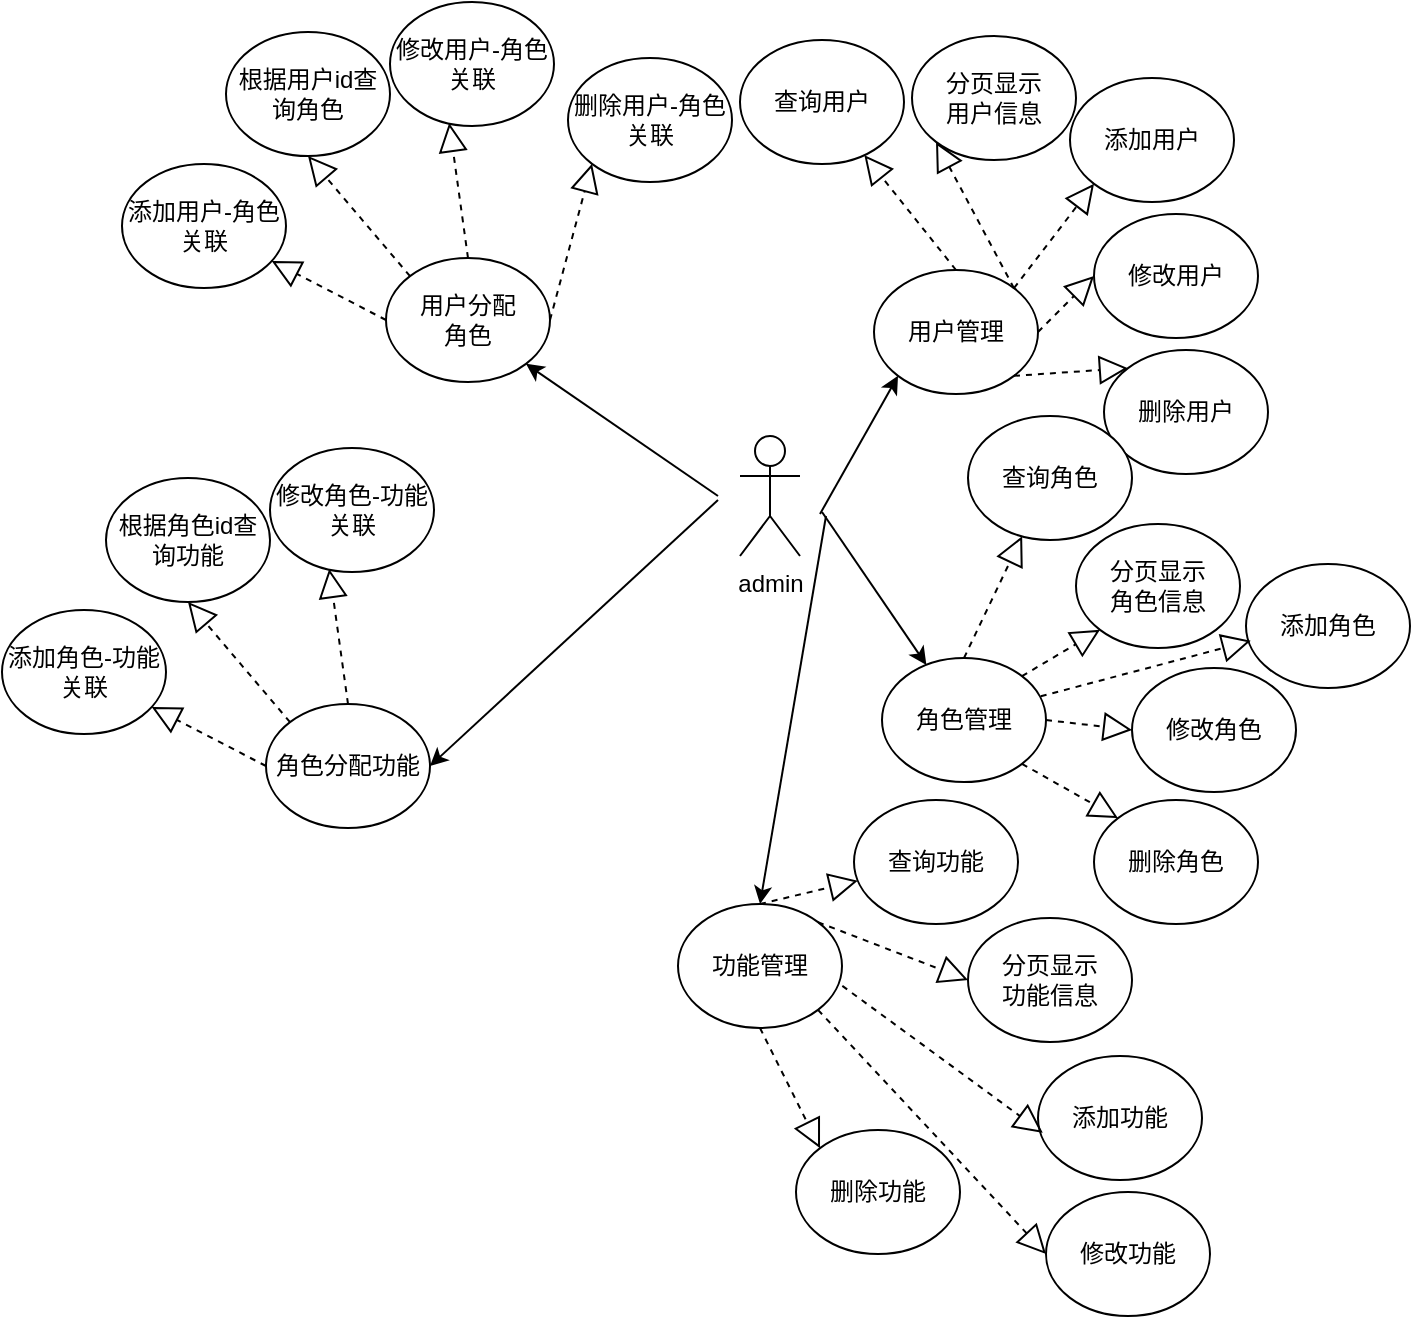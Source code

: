 <mxfile version="20.5.3" type="github">
  <diagram id="Or_mt1vvogf8F-5gZIKu" name="第 1 页">
    <mxGraphModel dx="1221" dy="706" grid="0" gridSize="10" guides="1" tooltips="1" connect="1" arrows="1" fold="1" page="1" pageScale="1" pageWidth="827" pageHeight="1169" math="0" shadow="0">
      <root>
        <mxCell id="0" />
        <mxCell id="1" parent="0" />
        <mxCell id="Cli_BWxOV95V0PnrJG-8-1" value="admin" style="shape=umlActor;verticalLabelPosition=bottom;verticalAlign=top;html=1;outlineConnect=0;" vertex="1" parent="1">
          <mxGeometry x="398" y="260" width="30" height="60" as="geometry" />
        </mxCell>
        <mxCell id="Cli_BWxOV95V0PnrJG-8-2" value="" style="endArrow=classic;html=1;rounded=0;entryX=0;entryY=1;entryDx=0;entryDy=0;" edge="1" parent="1" target="Cli_BWxOV95V0PnrJG-8-3">
          <mxGeometry width="50" height="50" relative="1" as="geometry">
            <mxPoint x="438" y="299" as="sourcePoint" />
            <mxPoint x="478" y="272" as="targetPoint" />
          </mxGeometry>
        </mxCell>
        <mxCell id="Cli_BWxOV95V0PnrJG-8-3" value="用户管理" style="ellipse;whiteSpace=wrap;html=1;" vertex="1" parent="1">
          <mxGeometry x="465" y="177" width="82" height="62" as="geometry" />
        </mxCell>
        <mxCell id="Cli_BWxOV95V0PnrJG-8-5" value="" style="endArrow=block;dashed=1;endFill=0;endSize=12;html=1;rounded=0;exitX=1;exitY=0;exitDx=0;exitDy=0;entryX=0;entryY=1;entryDx=0;entryDy=0;" edge="1" parent="1" source="Cli_BWxOV95V0PnrJG-8-3" target="Cli_BWxOV95V0PnrJG-8-7">
          <mxGeometry width="160" relative="1" as="geometry">
            <mxPoint x="558" y="199" as="sourcePoint" />
            <mxPoint x="577" y="152" as="targetPoint" />
          </mxGeometry>
        </mxCell>
        <mxCell id="Cli_BWxOV95V0PnrJG-8-7" value="分页显示&lt;br&gt;用户信息" style="ellipse;whiteSpace=wrap;html=1;" vertex="1" parent="1">
          <mxGeometry x="484" y="60" width="82" height="62" as="geometry" />
        </mxCell>
        <mxCell id="Cli_BWxOV95V0PnrJG-8-8" value="添加用户" style="ellipse;whiteSpace=wrap;html=1;" vertex="1" parent="1">
          <mxGeometry x="563" y="81" width="82" height="62" as="geometry" />
        </mxCell>
        <mxCell id="Cli_BWxOV95V0PnrJG-8-9" value="" style="endArrow=block;dashed=1;endFill=0;endSize=12;html=1;rounded=0;entryX=0;entryY=1;entryDx=0;entryDy=0;exitX=1;exitY=0;exitDx=0;exitDy=0;" edge="1" parent="1" source="Cli_BWxOV95V0PnrJG-8-3" target="Cli_BWxOV95V0PnrJG-8-8">
          <mxGeometry width="160" relative="1" as="geometry">
            <mxPoint x="541" y="213" as="sourcePoint" />
            <mxPoint x="578.009" y="149.92" as="targetPoint" />
          </mxGeometry>
        </mxCell>
        <mxCell id="Cli_BWxOV95V0PnrJG-8-10" value="" style="endArrow=block;dashed=1;endFill=0;endSize=12;html=1;rounded=0;exitX=1;exitY=0.5;exitDx=0;exitDy=0;entryX=0;entryY=0.5;entryDx=0;entryDy=0;" edge="1" parent="1" source="Cli_BWxOV95V0PnrJG-8-3" target="Cli_BWxOV95V0PnrJG-8-16">
          <mxGeometry width="160" relative="1" as="geometry">
            <mxPoint x="550.991" y="223.08" as="sourcePoint" />
            <mxPoint x="598" y="237" as="targetPoint" />
          </mxGeometry>
        </mxCell>
        <mxCell id="Cli_BWxOV95V0PnrJG-8-14" value="" style="endArrow=block;dashed=1;endFill=0;endSize=12;html=1;rounded=0;exitX=1;exitY=1;exitDx=0;exitDy=0;entryX=0;entryY=0;entryDx=0;entryDy=0;" edge="1" parent="1" source="Cli_BWxOV95V0PnrJG-8-3" target="Cli_BWxOV95V0PnrJG-8-17">
          <mxGeometry width="160" relative="1" as="geometry">
            <mxPoint x="909.001" y="131.16" as="sourcePoint" />
            <mxPoint x="946.019" y="68.0" as="targetPoint" />
          </mxGeometry>
        </mxCell>
        <mxCell id="Cli_BWxOV95V0PnrJG-8-15" value="" style="endArrow=block;dashed=1;endFill=0;endSize=12;html=1;rounded=0;exitX=0.5;exitY=0;exitDx=0;exitDy=0;" edge="1" parent="1" source="Cli_BWxOV95V0PnrJG-8-3" target="Cli_BWxOV95V0PnrJG-8-18">
          <mxGeometry width="160" relative="1" as="geometry">
            <mxPoint x="931.001" y="109.16" as="sourcePoint" />
            <mxPoint x="493" y="158" as="targetPoint" />
          </mxGeometry>
        </mxCell>
        <mxCell id="Cli_BWxOV95V0PnrJG-8-16" value="修改用户" style="ellipse;whiteSpace=wrap;html=1;" vertex="1" parent="1">
          <mxGeometry x="575" y="149" width="82" height="62" as="geometry" />
        </mxCell>
        <mxCell id="Cli_BWxOV95V0PnrJG-8-17" value="删除用户" style="ellipse;whiteSpace=wrap;html=1;" vertex="1" parent="1">
          <mxGeometry x="580" y="217" width="82" height="62" as="geometry" />
        </mxCell>
        <mxCell id="Cli_BWxOV95V0PnrJG-8-18" value="查询用户" style="ellipse;whiteSpace=wrap;html=1;" vertex="1" parent="1">
          <mxGeometry x="398" y="62" width="82" height="62" as="geometry" />
        </mxCell>
        <mxCell id="Cli_BWxOV95V0PnrJG-8-30" value="" style="endArrow=classic;html=1;rounded=0;" edge="1" parent="1" target="Cli_BWxOV95V0PnrJG-8-31">
          <mxGeometry width="50" height="50" relative="1" as="geometry">
            <mxPoint x="439" y="298" as="sourcePoint" />
            <mxPoint x="464" y="315" as="targetPoint" />
          </mxGeometry>
        </mxCell>
        <mxCell id="Cli_BWxOV95V0PnrJG-8-31" value="角色管理" style="ellipse;whiteSpace=wrap;html=1;" vertex="1" parent="1">
          <mxGeometry x="469" y="371" width="82" height="62" as="geometry" />
        </mxCell>
        <mxCell id="Cli_BWxOV95V0PnrJG-8-32" value="" style="endArrow=block;dashed=1;endFill=0;endSize=12;html=1;rounded=0;exitX=1;exitY=0;exitDx=0;exitDy=0;entryX=0;entryY=1;entryDx=0;entryDy=0;" edge="1" parent="1" source="Cli_BWxOV95V0PnrJG-8-31" target="Cli_BWxOV95V0PnrJG-8-33">
          <mxGeometry width="160" relative="1" as="geometry">
            <mxPoint x="857" y="362" as="sourcePoint" />
            <mxPoint x="876" y="315" as="targetPoint" />
          </mxGeometry>
        </mxCell>
        <mxCell id="Cli_BWxOV95V0PnrJG-8-33" value="分页显示&lt;br&gt;角色信息" style="ellipse;whiteSpace=wrap;html=1;" vertex="1" parent="1">
          <mxGeometry x="566" y="304" width="82" height="62" as="geometry" />
        </mxCell>
        <mxCell id="Cli_BWxOV95V0PnrJG-8-34" value="添加角色" style="ellipse;whiteSpace=wrap;html=1;" vertex="1" parent="1">
          <mxGeometry x="651" y="324" width="82" height="62" as="geometry" />
        </mxCell>
        <mxCell id="Cli_BWxOV95V0PnrJG-8-35" value="" style="endArrow=block;dashed=1;endFill=0;endSize=12;html=1;rounded=0;entryX=0.029;entryY=0.619;entryDx=0;entryDy=0;entryPerimeter=0;exitX=0.968;exitY=0.309;exitDx=0;exitDy=0;exitPerimeter=0;" edge="1" parent="1" target="Cli_BWxOV95V0PnrJG-8-34" source="Cli_BWxOV95V0PnrJG-8-31">
          <mxGeometry width="160" relative="1" as="geometry">
            <mxPoint x="840" y="376" as="sourcePoint" />
            <mxPoint x="877.009" y="312.92" as="targetPoint" />
          </mxGeometry>
        </mxCell>
        <mxCell id="Cli_BWxOV95V0PnrJG-8-36" value="" style="endArrow=block;dashed=1;endFill=0;endSize=12;html=1;rounded=0;exitX=1;exitY=0.5;exitDx=0;exitDy=0;entryX=0;entryY=0.5;entryDx=0;entryDy=0;" edge="1" parent="1" source="Cli_BWxOV95V0PnrJG-8-31" target="Cli_BWxOV95V0PnrJG-8-39">
          <mxGeometry width="160" relative="1" as="geometry">
            <mxPoint x="849.991" y="386.08" as="sourcePoint" />
            <mxPoint x="897" y="400" as="targetPoint" />
          </mxGeometry>
        </mxCell>
        <mxCell id="Cli_BWxOV95V0PnrJG-8-37" value="" style="endArrow=block;dashed=1;endFill=0;endSize=12;html=1;rounded=0;exitX=1;exitY=1;exitDx=0;exitDy=0;entryX=0;entryY=0;entryDx=0;entryDy=0;" edge="1" parent="1" source="Cli_BWxOV95V0PnrJG-8-31" target="Cli_BWxOV95V0PnrJG-8-40">
          <mxGeometry width="160" relative="1" as="geometry">
            <mxPoint x="1208.001" y="294.16" as="sourcePoint" />
            <mxPoint x="1245.019" y="231.0" as="targetPoint" />
          </mxGeometry>
        </mxCell>
        <mxCell id="Cli_BWxOV95V0PnrJG-8-38" value="" style="endArrow=block;dashed=1;endFill=0;endSize=12;html=1;rounded=0;exitX=0.5;exitY=0;exitDx=0;exitDy=0;" edge="1" parent="1" source="Cli_BWxOV95V0PnrJG-8-31" target="Cli_BWxOV95V0PnrJG-8-41">
          <mxGeometry width="160" relative="1" as="geometry">
            <mxPoint x="1230.001" y="272.16" as="sourcePoint" />
            <mxPoint x="792" y="321" as="targetPoint" />
          </mxGeometry>
        </mxCell>
        <mxCell id="Cli_BWxOV95V0PnrJG-8-39" value="修改角色" style="ellipse;whiteSpace=wrap;html=1;" vertex="1" parent="1">
          <mxGeometry x="594" y="376" width="82" height="62" as="geometry" />
        </mxCell>
        <mxCell id="Cli_BWxOV95V0PnrJG-8-40" value="删除角色" style="ellipse;whiteSpace=wrap;html=1;" vertex="1" parent="1">
          <mxGeometry x="575" y="442" width="82" height="62" as="geometry" />
        </mxCell>
        <mxCell id="Cli_BWxOV95V0PnrJG-8-41" value="查询角色" style="ellipse;whiteSpace=wrap;html=1;" vertex="1" parent="1">
          <mxGeometry x="512" y="250" width="82" height="62" as="geometry" />
        </mxCell>
        <mxCell id="Cli_BWxOV95V0PnrJG-8-43" value="" style="endArrow=classic;html=1;rounded=0;entryX=0.5;entryY=0;entryDx=0;entryDy=0;" edge="1" parent="1" target="Cli_BWxOV95V0PnrJG-8-49">
          <mxGeometry width="50" height="50" relative="1" as="geometry">
            <mxPoint x="441" y="300" as="sourcePoint" />
            <mxPoint x="451" y="512" as="targetPoint" />
          </mxGeometry>
        </mxCell>
        <mxCell id="Cli_BWxOV95V0PnrJG-8-49" value="功能管理" style="ellipse;whiteSpace=wrap;html=1;" vertex="1" parent="1">
          <mxGeometry x="367" y="494" width="82" height="62" as="geometry" />
        </mxCell>
        <mxCell id="Cli_BWxOV95V0PnrJG-8-50" value="" style="endArrow=block;dashed=1;endFill=0;endSize=12;html=1;rounded=0;exitX=1;exitY=0;exitDx=0;exitDy=0;entryX=0;entryY=0.5;entryDx=0;entryDy=0;" edge="1" parent="1" source="Cli_BWxOV95V0PnrJG-8-49" target="Cli_BWxOV95V0PnrJG-8-51">
          <mxGeometry width="160" relative="1" as="geometry">
            <mxPoint x="844" y="620" as="sourcePoint" />
            <mxPoint x="863" y="573" as="targetPoint" />
          </mxGeometry>
        </mxCell>
        <mxCell id="Cli_BWxOV95V0PnrJG-8-51" value="分页显示&lt;br&gt;功能信息" style="ellipse;whiteSpace=wrap;html=1;" vertex="1" parent="1">
          <mxGeometry x="512" y="501" width="82" height="62" as="geometry" />
        </mxCell>
        <mxCell id="Cli_BWxOV95V0PnrJG-8-52" value="添加功能" style="ellipse;whiteSpace=wrap;html=1;" vertex="1" parent="1">
          <mxGeometry x="547" y="570" width="82" height="62" as="geometry" />
        </mxCell>
        <mxCell id="Cli_BWxOV95V0PnrJG-8-53" value="" style="endArrow=block;dashed=1;endFill=0;endSize=12;html=1;rounded=0;entryX=0.029;entryY=0.619;entryDx=0;entryDy=0;entryPerimeter=0;exitX=1.002;exitY=0.66;exitDx=0;exitDy=0;exitPerimeter=0;" edge="1" parent="1" source="Cli_BWxOV95V0PnrJG-8-49" target="Cli_BWxOV95V0PnrJG-8-52">
          <mxGeometry width="160" relative="1" as="geometry">
            <mxPoint x="827" y="634" as="sourcePoint" />
            <mxPoint x="864.009" y="570.92" as="targetPoint" />
          </mxGeometry>
        </mxCell>
        <mxCell id="Cli_BWxOV95V0PnrJG-8-54" value="" style="endArrow=block;dashed=1;endFill=0;endSize=12;html=1;rounded=0;exitX=1;exitY=1;exitDx=0;exitDy=0;entryX=0;entryY=0.5;entryDx=0;entryDy=0;" edge="1" parent="1" source="Cli_BWxOV95V0PnrJG-8-49" target="Cli_BWxOV95V0PnrJG-8-57">
          <mxGeometry width="160" relative="1" as="geometry">
            <mxPoint x="836.991" y="644.08" as="sourcePoint" />
            <mxPoint x="884" y="658" as="targetPoint" />
          </mxGeometry>
        </mxCell>
        <mxCell id="Cli_BWxOV95V0PnrJG-8-55" value="" style="endArrow=block;dashed=1;endFill=0;endSize=12;html=1;rounded=0;exitX=0.5;exitY=1;exitDx=0;exitDy=0;entryX=0;entryY=0;entryDx=0;entryDy=0;" edge="1" parent="1" source="Cli_BWxOV95V0PnrJG-8-49" target="Cli_BWxOV95V0PnrJG-8-58">
          <mxGeometry width="160" relative="1" as="geometry">
            <mxPoint x="1195.001" y="552.16" as="sourcePoint" />
            <mxPoint x="1232.019" y="489.0" as="targetPoint" />
          </mxGeometry>
        </mxCell>
        <mxCell id="Cli_BWxOV95V0PnrJG-8-56" value="" style="endArrow=block;dashed=1;endFill=0;endSize=12;html=1;rounded=0;exitX=0.5;exitY=0;exitDx=0;exitDy=0;" edge="1" parent="1" source="Cli_BWxOV95V0PnrJG-8-49" target="Cli_BWxOV95V0PnrJG-8-59">
          <mxGeometry width="160" relative="1" as="geometry">
            <mxPoint x="1217.001" y="530.16" as="sourcePoint" />
            <mxPoint x="779" y="579" as="targetPoint" />
          </mxGeometry>
        </mxCell>
        <mxCell id="Cli_BWxOV95V0PnrJG-8-57" value="修改功能" style="ellipse;whiteSpace=wrap;html=1;" vertex="1" parent="1">
          <mxGeometry x="551" y="638" width="82" height="62" as="geometry" />
        </mxCell>
        <mxCell id="Cli_BWxOV95V0PnrJG-8-58" value="删除功能" style="ellipse;whiteSpace=wrap;html=1;" vertex="1" parent="1">
          <mxGeometry x="426" y="607" width="82" height="62" as="geometry" />
        </mxCell>
        <mxCell id="Cli_BWxOV95V0PnrJG-8-59" value="查询功能" style="ellipse;whiteSpace=wrap;html=1;" vertex="1" parent="1">
          <mxGeometry x="455" y="442" width="82" height="62" as="geometry" />
        </mxCell>
        <mxCell id="Cli_BWxOV95V0PnrJG-8-60" value="" style="endArrow=classic;html=1;rounded=0;entryX=1;entryY=1;entryDx=0;entryDy=0;" edge="1" parent="1" target="Cli_BWxOV95V0PnrJG-8-61">
          <mxGeometry width="50" height="50" relative="1" as="geometry">
            <mxPoint x="387" y="290" as="sourcePoint" />
            <mxPoint x="173" y="251" as="targetPoint" />
          </mxGeometry>
        </mxCell>
        <mxCell id="Cli_BWxOV95V0PnrJG-8-61" value="用户分配&lt;br&gt;角色" style="ellipse;whiteSpace=wrap;html=1;" vertex="1" parent="1">
          <mxGeometry x="221" y="171" width="82" height="62" as="geometry" />
        </mxCell>
        <mxCell id="Cli_BWxOV95V0PnrJG-8-62" value="" style="endArrow=block;dashed=1;endFill=0;endSize=12;html=1;rounded=0;exitX=0;exitY=0;exitDx=0;exitDy=0;entryX=0.5;entryY=1;entryDx=0;entryDy=0;" edge="1" parent="1" source="Cli_BWxOV95V0PnrJG-8-61" target="Cli_BWxOV95V0PnrJG-8-63">
          <mxGeometry width="160" relative="1" as="geometry">
            <mxPoint x="253" y="178" as="sourcePoint" />
            <mxPoint x="272" y="131" as="targetPoint" />
          </mxGeometry>
        </mxCell>
        <mxCell id="Cli_BWxOV95V0PnrJG-8-63" value="根据用户id查询角色" style="ellipse;whiteSpace=wrap;html=1;" vertex="1" parent="1">
          <mxGeometry x="141" y="58" width="82" height="62" as="geometry" />
        </mxCell>
        <mxCell id="Cli_BWxOV95V0PnrJG-8-66" value="" style="endArrow=block;dashed=1;endFill=0;endSize=12;html=1;rounded=0;exitX=0.5;exitY=0;exitDx=0;exitDy=0;entryX=0.361;entryY=0.976;entryDx=0;entryDy=0;entryPerimeter=0;" edge="1" parent="1" source="Cli_BWxOV95V0PnrJG-8-61" target="Cli_BWxOV95V0PnrJG-8-69">
          <mxGeometry width="160" relative="1" as="geometry">
            <mxPoint x="245.991" y="202.08" as="sourcePoint" />
            <mxPoint x="293" y="216" as="targetPoint" />
          </mxGeometry>
        </mxCell>
        <mxCell id="Cli_BWxOV95V0PnrJG-8-67" value="" style="endArrow=block;dashed=1;endFill=0;endSize=12;html=1;rounded=0;exitX=1;exitY=0.5;exitDx=0;exitDy=0;entryX=0;entryY=1;entryDx=0;entryDy=0;" edge="1" parent="1" source="Cli_BWxOV95V0PnrJG-8-61" target="Cli_BWxOV95V0PnrJG-8-70">
          <mxGeometry width="160" relative="1" as="geometry">
            <mxPoint x="604.001" y="110.16" as="sourcePoint" />
            <mxPoint x="641.019" y="47.0" as="targetPoint" />
          </mxGeometry>
        </mxCell>
        <mxCell id="Cli_BWxOV95V0PnrJG-8-68" value="" style="endArrow=block;dashed=1;endFill=0;endSize=12;html=1;rounded=0;exitX=0;exitY=0.5;exitDx=0;exitDy=0;" edge="1" parent="1" source="Cli_BWxOV95V0PnrJG-8-61" target="Cli_BWxOV95V0PnrJG-8-71">
          <mxGeometry width="160" relative="1" as="geometry">
            <mxPoint x="626.001" y="88.16" as="sourcePoint" />
            <mxPoint x="188" y="137" as="targetPoint" />
          </mxGeometry>
        </mxCell>
        <mxCell id="Cli_BWxOV95V0PnrJG-8-69" value="修改用户-角色&lt;br&gt;关联" style="ellipse;whiteSpace=wrap;html=1;" vertex="1" parent="1">
          <mxGeometry x="223" y="43" width="82" height="62" as="geometry" />
        </mxCell>
        <mxCell id="Cli_BWxOV95V0PnrJG-8-70" value="删除用户-角色关联" style="ellipse;whiteSpace=wrap;html=1;" vertex="1" parent="1">
          <mxGeometry x="312" y="71" width="82" height="62" as="geometry" />
        </mxCell>
        <mxCell id="Cli_BWxOV95V0PnrJG-8-71" value="添加用户-角色关联" style="ellipse;whiteSpace=wrap;html=1;" vertex="1" parent="1">
          <mxGeometry x="89" y="124" width="82" height="62" as="geometry" />
        </mxCell>
        <mxCell id="Cli_BWxOV95V0PnrJG-8-88" value="" style="endArrow=classic;html=1;rounded=0;entryX=1;entryY=0.5;entryDx=0;entryDy=0;" edge="1" parent="1" target="Cli_BWxOV95V0PnrJG-8-89">
          <mxGeometry width="50" height="50" relative="1" as="geometry">
            <mxPoint x="387" y="292" as="sourcePoint" />
            <mxPoint x="113" y="474" as="targetPoint" />
          </mxGeometry>
        </mxCell>
        <mxCell id="Cli_BWxOV95V0PnrJG-8-89" value="角色分配功能" style="ellipse;whiteSpace=wrap;html=1;" vertex="1" parent="1">
          <mxGeometry x="161" y="394" width="82" height="62" as="geometry" />
        </mxCell>
        <mxCell id="Cli_BWxOV95V0PnrJG-8-90" value="" style="endArrow=block;dashed=1;endFill=0;endSize=12;html=1;rounded=0;exitX=0;exitY=0;exitDx=0;exitDy=0;entryX=0.5;entryY=1;entryDx=0;entryDy=0;" edge="1" parent="1" source="Cli_BWxOV95V0PnrJG-8-89" target="Cli_BWxOV95V0PnrJG-8-91">
          <mxGeometry width="160" relative="1" as="geometry">
            <mxPoint x="193" y="401" as="sourcePoint" />
            <mxPoint x="212" y="354" as="targetPoint" />
          </mxGeometry>
        </mxCell>
        <mxCell id="Cli_BWxOV95V0PnrJG-8-91" value="根据角色id查询功能" style="ellipse;whiteSpace=wrap;html=1;" vertex="1" parent="1">
          <mxGeometry x="81" y="281" width="82" height="62" as="geometry" />
        </mxCell>
        <mxCell id="Cli_BWxOV95V0PnrJG-8-92" value="" style="endArrow=block;dashed=1;endFill=0;endSize=12;html=1;rounded=0;exitX=0.5;exitY=0;exitDx=0;exitDy=0;entryX=0.361;entryY=0.976;entryDx=0;entryDy=0;entryPerimeter=0;" edge="1" parent="1" source="Cli_BWxOV95V0PnrJG-8-89" target="Cli_BWxOV95V0PnrJG-8-95">
          <mxGeometry width="160" relative="1" as="geometry">
            <mxPoint x="185.991" y="425.08" as="sourcePoint" />
            <mxPoint x="233" y="439" as="targetPoint" />
          </mxGeometry>
        </mxCell>
        <mxCell id="Cli_BWxOV95V0PnrJG-8-94" value="" style="endArrow=block;dashed=1;endFill=0;endSize=12;html=1;rounded=0;exitX=0;exitY=0.5;exitDx=0;exitDy=0;" edge="1" parent="1" source="Cli_BWxOV95V0PnrJG-8-89" target="Cli_BWxOV95V0PnrJG-8-96">
          <mxGeometry width="160" relative="1" as="geometry">
            <mxPoint x="566.001" y="311.16" as="sourcePoint" />
            <mxPoint x="128" y="360" as="targetPoint" />
          </mxGeometry>
        </mxCell>
        <mxCell id="Cli_BWxOV95V0PnrJG-8-95" value="修改角色-功能&lt;br&gt;关联" style="ellipse;whiteSpace=wrap;html=1;" vertex="1" parent="1">
          <mxGeometry x="163" y="266" width="82" height="62" as="geometry" />
        </mxCell>
        <mxCell id="Cli_BWxOV95V0PnrJG-8-96" value="添加角色-功能关联" style="ellipse;whiteSpace=wrap;html=1;" vertex="1" parent="1">
          <mxGeometry x="29" y="347" width="82" height="62" as="geometry" />
        </mxCell>
      </root>
    </mxGraphModel>
  </diagram>
</mxfile>
